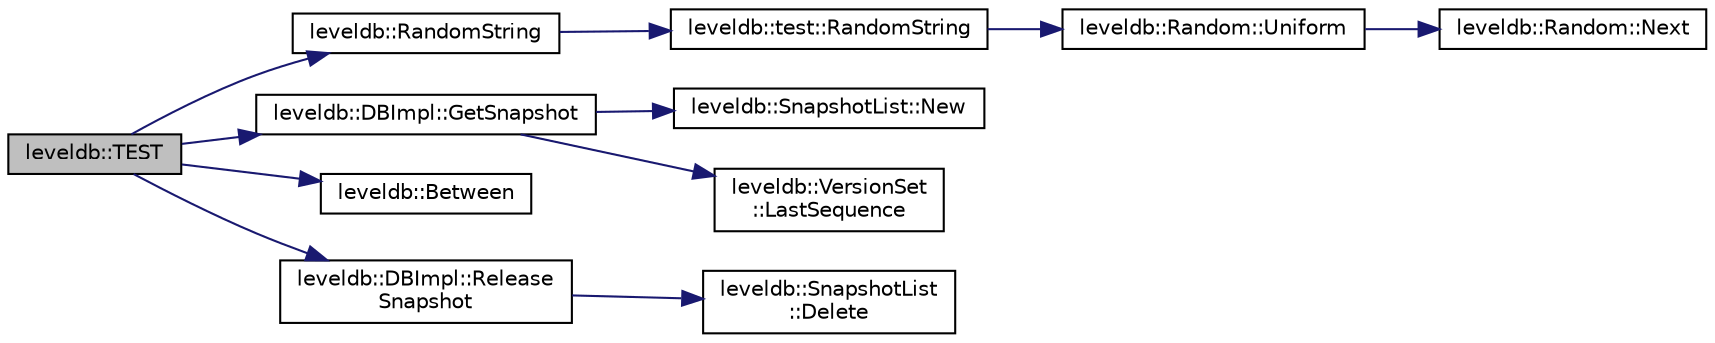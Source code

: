 digraph "leveldb::TEST"
{
  edge [fontname="Helvetica",fontsize="10",labelfontname="Helvetica",labelfontsize="10"];
  node [fontname="Helvetica",fontsize="10",shape=record];
  rankdir="LR";
  Node1 [label="leveldb::TEST",height=0.2,width=0.4,color="black", fillcolor="grey75", style="filled" fontcolor="black"];
  Node1 -> Node2 [color="midnightblue",fontsize="10",style="solid",fontname="Helvetica"];
  Node2 [label="leveldb::RandomString",height=0.2,width=0.4,color="black", fillcolor="white", style="filled",URL="$namespaceleveldb.html#ab30792c0730ee094943e8242577454af"];
  Node2 -> Node3 [color="midnightblue",fontsize="10",style="solid",fontname="Helvetica"];
  Node3 [label="leveldb::test::RandomString",height=0.2,width=0.4,color="black", fillcolor="white", style="filled",URL="$namespaceleveldb_1_1test.html#a2132c5f28cd21dcea4348246fa32b673"];
  Node3 -> Node4 [color="midnightblue",fontsize="10",style="solid",fontname="Helvetica"];
  Node4 [label="leveldb::Random::Uniform",height=0.2,width=0.4,color="black", fillcolor="white", style="filled",URL="$classleveldb_1_1_random.html#a9281323c3f115fa47a0f329f72ad2a80"];
  Node4 -> Node5 [color="midnightblue",fontsize="10",style="solid",fontname="Helvetica"];
  Node5 [label="leveldb::Random::Next",height=0.2,width=0.4,color="black", fillcolor="white", style="filled",URL="$classleveldb_1_1_random.html#a9e00ef1fcc82ed0ad16ba91b30ae8038"];
  Node1 -> Node6 [color="midnightblue",fontsize="10",style="solid",fontname="Helvetica"];
  Node6 [label="leveldb::DBImpl::GetSnapshot",height=0.2,width=0.4,color="black", fillcolor="white", style="filled",URL="$classleveldb_1_1_d_b_impl.html#a4bec3d8ffd65fec562b2dd1f6eaba137"];
  Node6 -> Node7 [color="midnightblue",fontsize="10",style="solid",fontname="Helvetica"];
  Node7 [label="leveldb::SnapshotList::New",height=0.2,width=0.4,color="black", fillcolor="white", style="filled",URL="$classleveldb_1_1_snapshot_list.html#adfd5d9c7cb888e711d83a48299141994"];
  Node6 -> Node8 [color="midnightblue",fontsize="10",style="solid",fontname="Helvetica"];
  Node8 [label="leveldb::VersionSet\l::LastSequence",height=0.2,width=0.4,color="black", fillcolor="white", style="filled",URL="$classleveldb_1_1_version_set.html#acbbb32422426416b0d5e58d35b151526"];
  Node1 -> Node9 [color="midnightblue",fontsize="10",style="solid",fontname="Helvetica"];
  Node9 [label="leveldb::Between",height=0.2,width=0.4,color="black", fillcolor="white", style="filled",URL="$namespaceleveldb.html#a891b358b4c0a10a44b24b8f473cc73fd"];
  Node1 -> Node10 [color="midnightblue",fontsize="10",style="solid",fontname="Helvetica"];
  Node10 [label="leveldb::DBImpl::Release\lSnapshot",height=0.2,width=0.4,color="black", fillcolor="white", style="filled",URL="$classleveldb_1_1_d_b_impl.html#a6c0b6abfc9a30cc8e5412d4fc3e8c886"];
  Node10 -> Node11 [color="midnightblue",fontsize="10",style="solid",fontname="Helvetica"];
  Node11 [label="leveldb::SnapshotList\l::Delete",height=0.2,width=0.4,color="black", fillcolor="white", style="filled",URL="$classleveldb_1_1_snapshot_list.html#aa16863f35b8bb6dbc44f4528fab6790a"];
}
